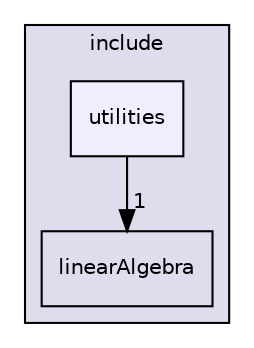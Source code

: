 digraph "/home/runner/work/pimd_qmcf/pimd_qmcf/include/utilities" {
  compound=true
  node [ fontsize="10", fontname="Helvetica"];
  edge [ labelfontsize="10", labelfontname="Helvetica"];
  subgraph clusterdir_d44c64559bbebec7f509842c48db8b23 {
    graph [ bgcolor="#ddddee", pencolor="black", label="include" fontname="Helvetica", fontsize="10", URL="dir_d44c64559bbebec7f509842c48db8b23.html"]
  dir_f8986cdcb0800a07ddb435fc91942378 [shape=box label="linearAlgebra" URL="dir_f8986cdcb0800a07ddb435fc91942378.html"];
  dir_52b4106b6168f13dcdf82e33b1d195ee [shape=box, label="utilities", style="filled", fillcolor="#eeeeff", pencolor="black", URL="dir_52b4106b6168f13dcdf82e33b1d195ee.html"];
  }
  dir_52b4106b6168f13dcdf82e33b1d195ee->dir_f8986cdcb0800a07ddb435fc91942378 [headlabel="1", labeldistance=1.5 headhref="dir_000037_000020.html"];
}
